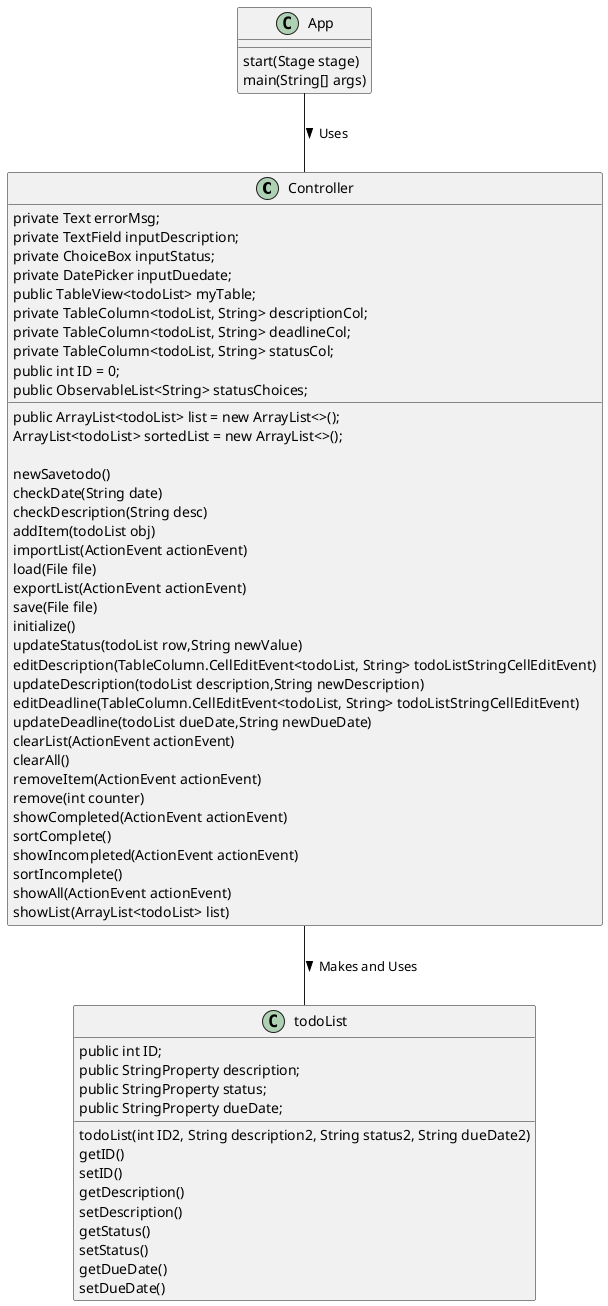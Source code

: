 @startuml
class Controller
{
    private Text errorMsg;
    private TextField inputDescription;
    private ChoiceBox inputStatus;
    private DatePicker inputDuedate;
    public TableView<todoList> myTable;
    private TableColumn<todoList, String> descriptionCol;
    private TableColumn<todoList, String> deadlineCol;
    private TableColumn<todoList, String> statusCol;
    public int ID = 0;
    public ArrayList<todoList> list = new ArrayList<>();
    public ObservableList<String> statusChoices;
    ArrayList<todoList> sortedList = new ArrayList<>();
    
    newSavetodo()
    checkDate(String date)
    checkDescription(String desc)
    addItem(todoList obj)
    importList(ActionEvent actionEvent)
    load(File file)
    exportList(ActionEvent actionEvent)
    save(File file)
    initialize()
    updateStatus(todoList row,String newValue)
    editDescription(TableColumn.CellEditEvent<todoList, String> todoListStringCellEditEvent)
    updateDescription(todoList description,String newDescription)
    editDeadline(TableColumn.CellEditEvent<todoList, String> todoListStringCellEditEvent)
    updateDeadline(todoList dueDate,String newDueDate)
    clearList(ActionEvent actionEvent)
    clearAll()
    removeItem(ActionEvent actionEvent)
    remove(int counter)
    showCompleted(ActionEvent actionEvent)
    sortComplete()
    showIncompleted(ActionEvent actionEvent)
    sortIncomplete()
    showAll(ActionEvent actionEvent)
    showList(ArrayList<todoList> list)
    
}
class App
{
    start(Stage stage)
    main(String[] args)
}
class todoList
{
    public int ID;
    public StringProperty description;
    public StringProperty status;
    public StringProperty dueDate;
    
    todoList(int ID2, String description2, String status2, String dueDate2)
     
    getID()
    setID()
    getDescription()
    setDescription()
    getStatus()
    setStatus()
    getDueDate()
    setDueDate()
}
App -- Controller : > Uses
Controller -- todoList : > Makes and Uses

@enduml
